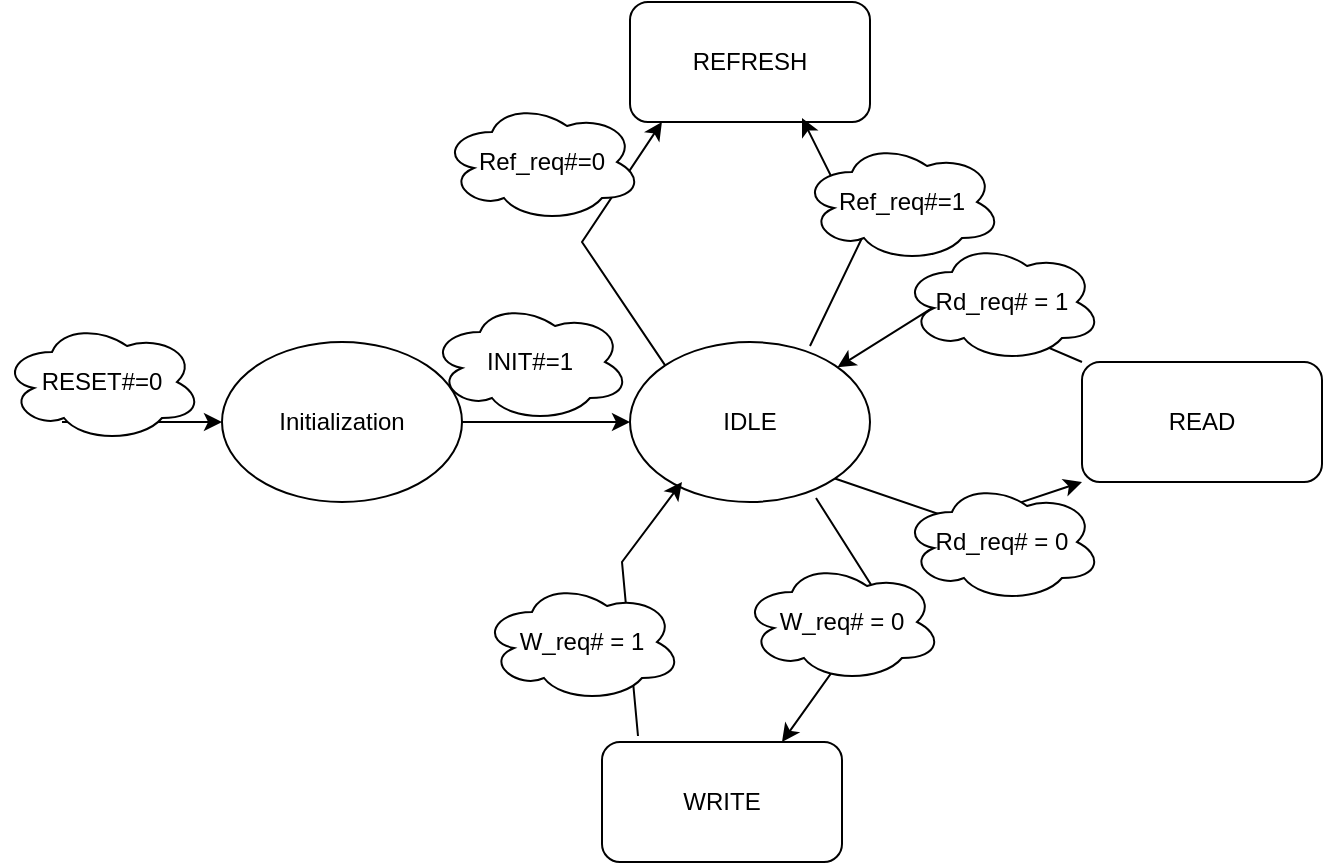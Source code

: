 <mxfile version="24.2.7" type="github">
  <diagram id="C5RBs43oDa-KdzZeNtuy" name="Page-1">
    <mxGraphModel dx="2320" dy="1073" grid="1" gridSize="10" guides="1" tooltips="1" connect="1" arrows="1" fold="1" page="1" pageScale="1" pageWidth="827" pageHeight="1169" math="0" shadow="0">
      <root>
        <mxCell id="WIyWlLk6GJQsqaUBKTNV-0" />
        <mxCell id="WIyWlLk6GJQsqaUBKTNV-1" parent="WIyWlLk6GJQsqaUBKTNV-0" />
        <mxCell id="Et9MoMlRjYVlR13N_xNO-4" value="" style="edgeStyle=orthogonalEdgeStyle;rounded=0;orthogonalLoop=1;jettySize=auto;html=1;" edge="1" parent="WIyWlLk6GJQsqaUBKTNV-1" source="Et9MoMlRjYVlR13N_xNO-0" target="Et9MoMlRjYVlR13N_xNO-2">
          <mxGeometry relative="1" as="geometry" />
        </mxCell>
        <mxCell id="Et9MoMlRjYVlR13N_xNO-0" value="Initialization" style="ellipse;whiteSpace=wrap;html=1;" vertex="1" parent="WIyWlLk6GJQsqaUBKTNV-1">
          <mxGeometry x="90" y="210" width="120" height="80" as="geometry" />
        </mxCell>
        <mxCell id="Et9MoMlRjYVlR13N_xNO-2" value="IDLE" style="ellipse;whiteSpace=wrap;html=1;" vertex="1" parent="WIyWlLk6GJQsqaUBKTNV-1">
          <mxGeometry x="294" y="210" width="120" height="80" as="geometry" />
        </mxCell>
        <mxCell id="Et9MoMlRjYVlR13N_xNO-3" value="READ" style="rounded=1;whiteSpace=wrap;html=1;" vertex="1" parent="WIyWlLk6GJQsqaUBKTNV-1">
          <mxGeometry x="520" y="220" width="120" height="60" as="geometry" />
        </mxCell>
        <mxCell id="Et9MoMlRjYVlR13N_xNO-5" value="" style="endArrow=classic;html=1;rounded=0;exitX=1;exitY=1;exitDx=0;exitDy=0;" edge="1" parent="WIyWlLk6GJQsqaUBKTNV-1" source="Et9MoMlRjYVlR13N_xNO-2">
          <mxGeometry width="50" height="50" relative="1" as="geometry">
            <mxPoint x="470" y="330" as="sourcePoint" />
            <mxPoint x="520" y="280" as="targetPoint" />
            <Array as="points">
              <mxPoint x="460" y="300" />
            </Array>
          </mxGeometry>
        </mxCell>
        <mxCell id="Et9MoMlRjYVlR13N_xNO-6" value="" style="endArrow=classic;html=1;rounded=0;exitX=0;exitY=0;exitDx=0;exitDy=0;" edge="1" parent="WIyWlLk6GJQsqaUBKTNV-1" source="Et9MoMlRjYVlR13N_xNO-3" target="Et9MoMlRjYVlR13N_xNO-2">
          <mxGeometry width="50" height="50" relative="1" as="geometry">
            <mxPoint x="500" y="120" as="sourcePoint" />
            <mxPoint x="540.53" y="186.02" as="targetPoint" />
            <Array as="points">
              <mxPoint x="450" y="190" />
            </Array>
          </mxGeometry>
        </mxCell>
        <mxCell id="Et9MoMlRjYVlR13N_xNO-7" value="Rd_req# = 1" style="ellipse;shape=cloud;whiteSpace=wrap;html=1;" vertex="1" parent="WIyWlLk6GJQsqaUBKTNV-1">
          <mxGeometry x="430" y="160" width="100" height="60" as="geometry" />
        </mxCell>
        <mxCell id="Et9MoMlRjYVlR13N_xNO-8" value="WRITE" style="rounded=1;whiteSpace=wrap;html=1;" vertex="1" parent="WIyWlLk6GJQsqaUBKTNV-1">
          <mxGeometry x="280" y="410" width="120" height="60" as="geometry" />
        </mxCell>
        <mxCell id="Et9MoMlRjYVlR13N_xNO-9" value="" style="endArrow=classic;html=1;rounded=0;exitX=0.15;exitY=-0.05;exitDx=0;exitDy=0;exitPerimeter=0;" edge="1" parent="WIyWlLk6GJQsqaUBKTNV-1" source="Et9MoMlRjYVlR13N_xNO-8">
          <mxGeometry width="50" height="50" relative="1" as="geometry">
            <mxPoint x="270" y="330" as="sourcePoint" />
            <mxPoint x="320" y="280" as="targetPoint" />
            <Array as="points">
              <mxPoint x="290" y="320" />
            </Array>
          </mxGeometry>
        </mxCell>
        <mxCell id="Et9MoMlRjYVlR13N_xNO-10" value="" style="endArrow=classic;html=1;rounded=0;entryX=0.75;entryY=0;entryDx=0;entryDy=0;exitX=0.775;exitY=0.975;exitDx=0;exitDy=0;exitPerimeter=0;" edge="1" parent="WIyWlLk6GJQsqaUBKTNV-1" source="Et9MoMlRjYVlR13N_xNO-2" target="Et9MoMlRjYVlR13N_xNO-8">
          <mxGeometry width="50" height="50" relative="1" as="geometry">
            <mxPoint x="390" y="570" as="sourcePoint" />
            <mxPoint x="440" y="520" as="targetPoint" />
            <Array as="points">
              <mxPoint x="420" y="340" />
            </Array>
          </mxGeometry>
        </mxCell>
        <mxCell id="Et9MoMlRjYVlR13N_xNO-11" value="REFRESH" style="rounded=1;whiteSpace=wrap;html=1;" vertex="1" parent="WIyWlLk6GJQsqaUBKTNV-1">
          <mxGeometry x="294" y="40" width="120" height="60" as="geometry" />
        </mxCell>
        <mxCell id="Et9MoMlRjYVlR13N_xNO-12" value="" style="endArrow=classic;html=1;rounded=0;exitX=0;exitY=0;exitDx=0;exitDy=0;entryX=0.133;entryY=1;entryDx=0;entryDy=0;entryPerimeter=0;" edge="1" parent="WIyWlLk6GJQsqaUBKTNV-1" source="Et9MoMlRjYVlR13N_xNO-2" target="Et9MoMlRjYVlR13N_xNO-11">
          <mxGeometry width="50" height="50" relative="1" as="geometry">
            <mxPoint x="250" y="150" as="sourcePoint" />
            <mxPoint x="300" y="100" as="targetPoint" />
            <Array as="points">
              <mxPoint x="270" y="160" />
            </Array>
          </mxGeometry>
        </mxCell>
        <mxCell id="Et9MoMlRjYVlR13N_xNO-13" value="" style="endArrow=classic;html=1;rounded=0;exitX=0.75;exitY=0.025;exitDx=0;exitDy=0;entryX=0.133;entryY=1;entryDx=0;entryDy=0;entryPerimeter=0;exitPerimeter=0;" edge="1" parent="WIyWlLk6GJQsqaUBKTNV-1" source="Et9MoMlRjYVlR13N_xNO-2">
          <mxGeometry width="50" height="50" relative="1" as="geometry">
            <mxPoint x="382" y="220" as="sourcePoint" />
            <mxPoint x="380" y="98" as="targetPoint" />
            <Array as="points">
              <mxPoint x="410" y="158" />
            </Array>
          </mxGeometry>
        </mxCell>
        <mxCell id="Et9MoMlRjYVlR13N_xNO-14" value="Rd_req# = 0" style="ellipse;shape=cloud;whiteSpace=wrap;html=1;" vertex="1" parent="WIyWlLk6GJQsqaUBKTNV-1">
          <mxGeometry x="430" y="280" width="100" height="60" as="geometry" />
        </mxCell>
        <mxCell id="Et9MoMlRjYVlR13N_xNO-15" value="W_req# = 0" style="ellipse;shape=cloud;whiteSpace=wrap;html=1;" vertex="1" parent="WIyWlLk6GJQsqaUBKTNV-1">
          <mxGeometry x="350" y="320" width="100" height="60" as="geometry" />
        </mxCell>
        <mxCell id="Et9MoMlRjYVlR13N_xNO-16" value="W_req# = 1" style="ellipse;shape=cloud;whiteSpace=wrap;html=1;" vertex="1" parent="WIyWlLk6GJQsqaUBKTNV-1">
          <mxGeometry x="220" y="330" width="100" height="60" as="geometry" />
        </mxCell>
        <mxCell id="Et9MoMlRjYVlR13N_xNO-18" value="" style="endArrow=classic;html=1;rounded=0;entryX=0;entryY=0.5;entryDx=0;entryDy=0;" edge="1" parent="WIyWlLk6GJQsqaUBKTNV-1" target="Et9MoMlRjYVlR13N_xNO-0">
          <mxGeometry width="50" height="50" relative="1" as="geometry">
            <mxPoint x="10" y="250" as="sourcePoint" />
            <mxPoint x="60" y="200" as="targetPoint" />
          </mxGeometry>
        </mxCell>
        <mxCell id="Et9MoMlRjYVlR13N_xNO-19" value="RESET#=0" style="ellipse;shape=cloud;whiteSpace=wrap;html=1;" vertex="1" parent="WIyWlLk6GJQsqaUBKTNV-1">
          <mxGeometry x="-20" y="200" width="100" height="60" as="geometry" />
        </mxCell>
        <mxCell id="Et9MoMlRjYVlR13N_xNO-20" value="INIT#=1" style="ellipse;shape=cloud;whiteSpace=wrap;html=1;" vertex="1" parent="WIyWlLk6GJQsqaUBKTNV-1">
          <mxGeometry x="194" y="190" width="100" height="60" as="geometry" />
        </mxCell>
        <mxCell id="Et9MoMlRjYVlR13N_xNO-21" value="Ref_req#=0" style="ellipse;shape=cloud;whiteSpace=wrap;html=1;" vertex="1" parent="WIyWlLk6GJQsqaUBKTNV-1">
          <mxGeometry x="200" y="90" width="100" height="60" as="geometry" />
        </mxCell>
        <mxCell id="Et9MoMlRjYVlR13N_xNO-22" value="Ref_req#=1" style="ellipse;shape=cloud;whiteSpace=wrap;html=1;" vertex="1" parent="WIyWlLk6GJQsqaUBKTNV-1">
          <mxGeometry x="380" y="110" width="100" height="60" as="geometry" />
        </mxCell>
      </root>
    </mxGraphModel>
  </diagram>
</mxfile>
